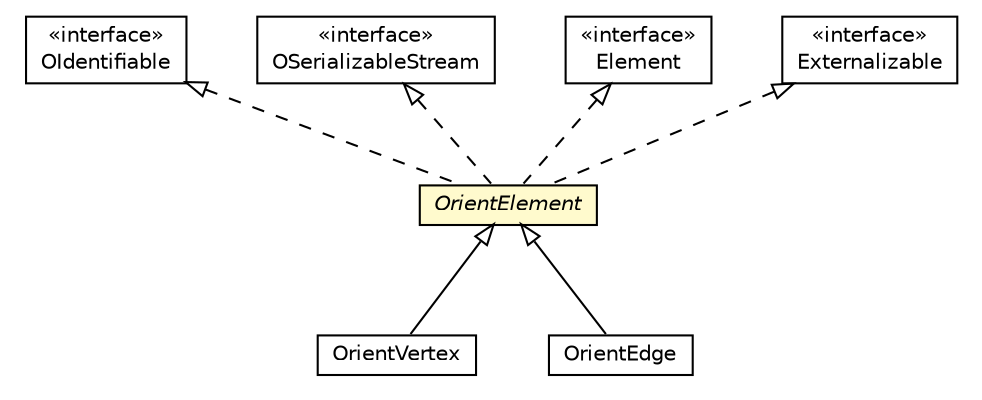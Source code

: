 #!/usr/local/bin/dot
#
# Class diagram 
# Generated by UMLGraph version R5_6-24-gf6e263 (http://www.umlgraph.org/)
#

digraph G {
	edge [fontname="Helvetica",fontsize=10,labelfontname="Helvetica",labelfontsize=10];
	node [fontname="Helvetica",fontsize=10,shape=plaintext];
	nodesep=0.25;
	ranksep=0.5;
	// com.orientechnologies.orient.core.db.record.OIdentifiable
	c4440516 [label=<<table title="com.orientechnologies.orient.core.db.record.OIdentifiable" border="0" cellborder="1" cellspacing="0" cellpadding="2" port="p" href="../../../../orientechnologies/orient/core/db/record/OIdentifiable.html">
		<tr><td><table border="0" cellspacing="0" cellpadding="1">
<tr><td align="center" balign="center"> &#171;interface&#187; </td></tr>
<tr><td align="center" balign="center"> OIdentifiable </td></tr>
		</table></td></tr>
		</table>>, URL="../../../../orientechnologies/orient/core/db/record/OIdentifiable.html", fontname="Helvetica", fontcolor="black", fontsize=10.0];
	// com.orientechnologies.orient.core.serialization.OSerializableStream
	c4441243 [label=<<table title="com.orientechnologies.orient.core.serialization.OSerializableStream" border="0" cellborder="1" cellspacing="0" cellpadding="2" port="p" href="../../../../orientechnologies/orient/core/serialization/OSerializableStream.html">
		<tr><td><table border="0" cellspacing="0" cellpadding="1">
<tr><td align="center" balign="center"> &#171;interface&#187; </td></tr>
<tr><td align="center" balign="center"> OSerializableStream </td></tr>
		</table></td></tr>
		</table>>, URL="../../../../orientechnologies/orient/core/serialization/OSerializableStream.html", fontname="Helvetica", fontcolor="black", fontsize=10.0];
	// com.tinkerpop.blueprints.impls.orient.OrientVertex
	c4442049 [label=<<table title="com.tinkerpop.blueprints.impls.orient.OrientVertex" border="0" cellborder="1" cellspacing="0" cellpadding="2" port="p" href="./OrientVertex.html">
		<tr><td><table border="0" cellspacing="0" cellpadding="1">
<tr><td align="center" balign="center"> OrientVertex </td></tr>
		</table></td></tr>
		</table>>, URL="./OrientVertex.html", fontname="Helvetica", fontcolor="black", fontsize=10.0];
	// com.tinkerpop.blueprints.impls.orient.OrientElement
	c4442050 [label=<<table title="com.tinkerpop.blueprints.impls.orient.OrientElement" border="0" cellborder="1" cellspacing="0" cellpadding="2" port="p" bgcolor="lemonChiffon" href="./OrientElement.html">
		<tr><td><table border="0" cellspacing="0" cellpadding="1">
<tr><td align="center" balign="center"><font face="Helvetica-Oblique"> OrientElement </font></td></tr>
		</table></td></tr>
		</table>>, URL="./OrientElement.html", fontname="Helvetica", fontcolor="black", fontsize=10.0];
	// com.tinkerpop.blueprints.impls.orient.OrientEdge
	c4442055 [label=<<table title="com.tinkerpop.blueprints.impls.orient.OrientEdge" border="0" cellborder="1" cellspacing="0" cellpadding="2" port="p" href="./OrientEdge.html">
		<tr><td><table border="0" cellspacing="0" cellpadding="1">
<tr><td align="center" balign="center"> OrientEdge </td></tr>
		</table></td></tr>
		</table>>, URL="./OrientEdge.html", fontname="Helvetica", fontcolor="black", fontsize=10.0];
	//com.tinkerpop.blueprints.impls.orient.OrientVertex extends com.tinkerpop.blueprints.impls.orient.OrientElement
	c4442050:p -> c4442049:p [dir=back,arrowtail=empty];
	//com.tinkerpop.blueprints.impls.orient.OrientElement implements com.tinkerpop.blueprints.Element
	c4442316:p -> c4442050:p [dir=back,arrowtail=empty,style=dashed];
	//com.tinkerpop.blueprints.impls.orient.OrientElement implements com.orientechnologies.orient.core.serialization.OSerializableStream
	c4441243:p -> c4442050:p [dir=back,arrowtail=empty,style=dashed];
	//com.tinkerpop.blueprints.impls.orient.OrientElement implements java.io.Externalizable
	c4442317:p -> c4442050:p [dir=back,arrowtail=empty,style=dashed];
	//com.tinkerpop.blueprints.impls.orient.OrientElement implements com.orientechnologies.orient.core.db.record.OIdentifiable
	c4440516:p -> c4442050:p [dir=back,arrowtail=empty,style=dashed];
	//com.tinkerpop.blueprints.impls.orient.OrientEdge extends com.tinkerpop.blueprints.impls.orient.OrientElement
	c4442050:p -> c4442055:p [dir=back,arrowtail=empty];
	// com.tinkerpop.blueprints.Element
	c4442316 [label=<<table title="com.tinkerpop.blueprints.Element" border="0" cellborder="1" cellspacing="0" cellpadding="2" port="p" href="http://java.sun.com/j2se/1.4.2/docs/api/com/tinkerpop/blueprints/Element.html">
		<tr><td><table border="0" cellspacing="0" cellpadding="1">
<tr><td align="center" balign="center"> &#171;interface&#187; </td></tr>
<tr><td align="center" balign="center"> Element </td></tr>
		</table></td></tr>
		</table>>, URL="http://java.sun.com/j2se/1.4.2/docs/api/com/tinkerpop/blueprints/Element.html", fontname="Helvetica", fontcolor="black", fontsize=10.0];
	// java.io.Externalizable
	c4442317 [label=<<table title="java.io.Externalizable" border="0" cellborder="1" cellspacing="0" cellpadding="2" port="p" href="http://java.sun.com/j2se/1.4.2/docs/api/java/io/Externalizable.html">
		<tr><td><table border="0" cellspacing="0" cellpadding="1">
<tr><td align="center" balign="center"> &#171;interface&#187; </td></tr>
<tr><td align="center" balign="center"> Externalizable </td></tr>
		</table></td></tr>
		</table>>, URL="http://java.sun.com/j2se/1.4.2/docs/api/java/io/Externalizable.html", fontname="Helvetica", fontcolor="black", fontsize=10.0];
}

